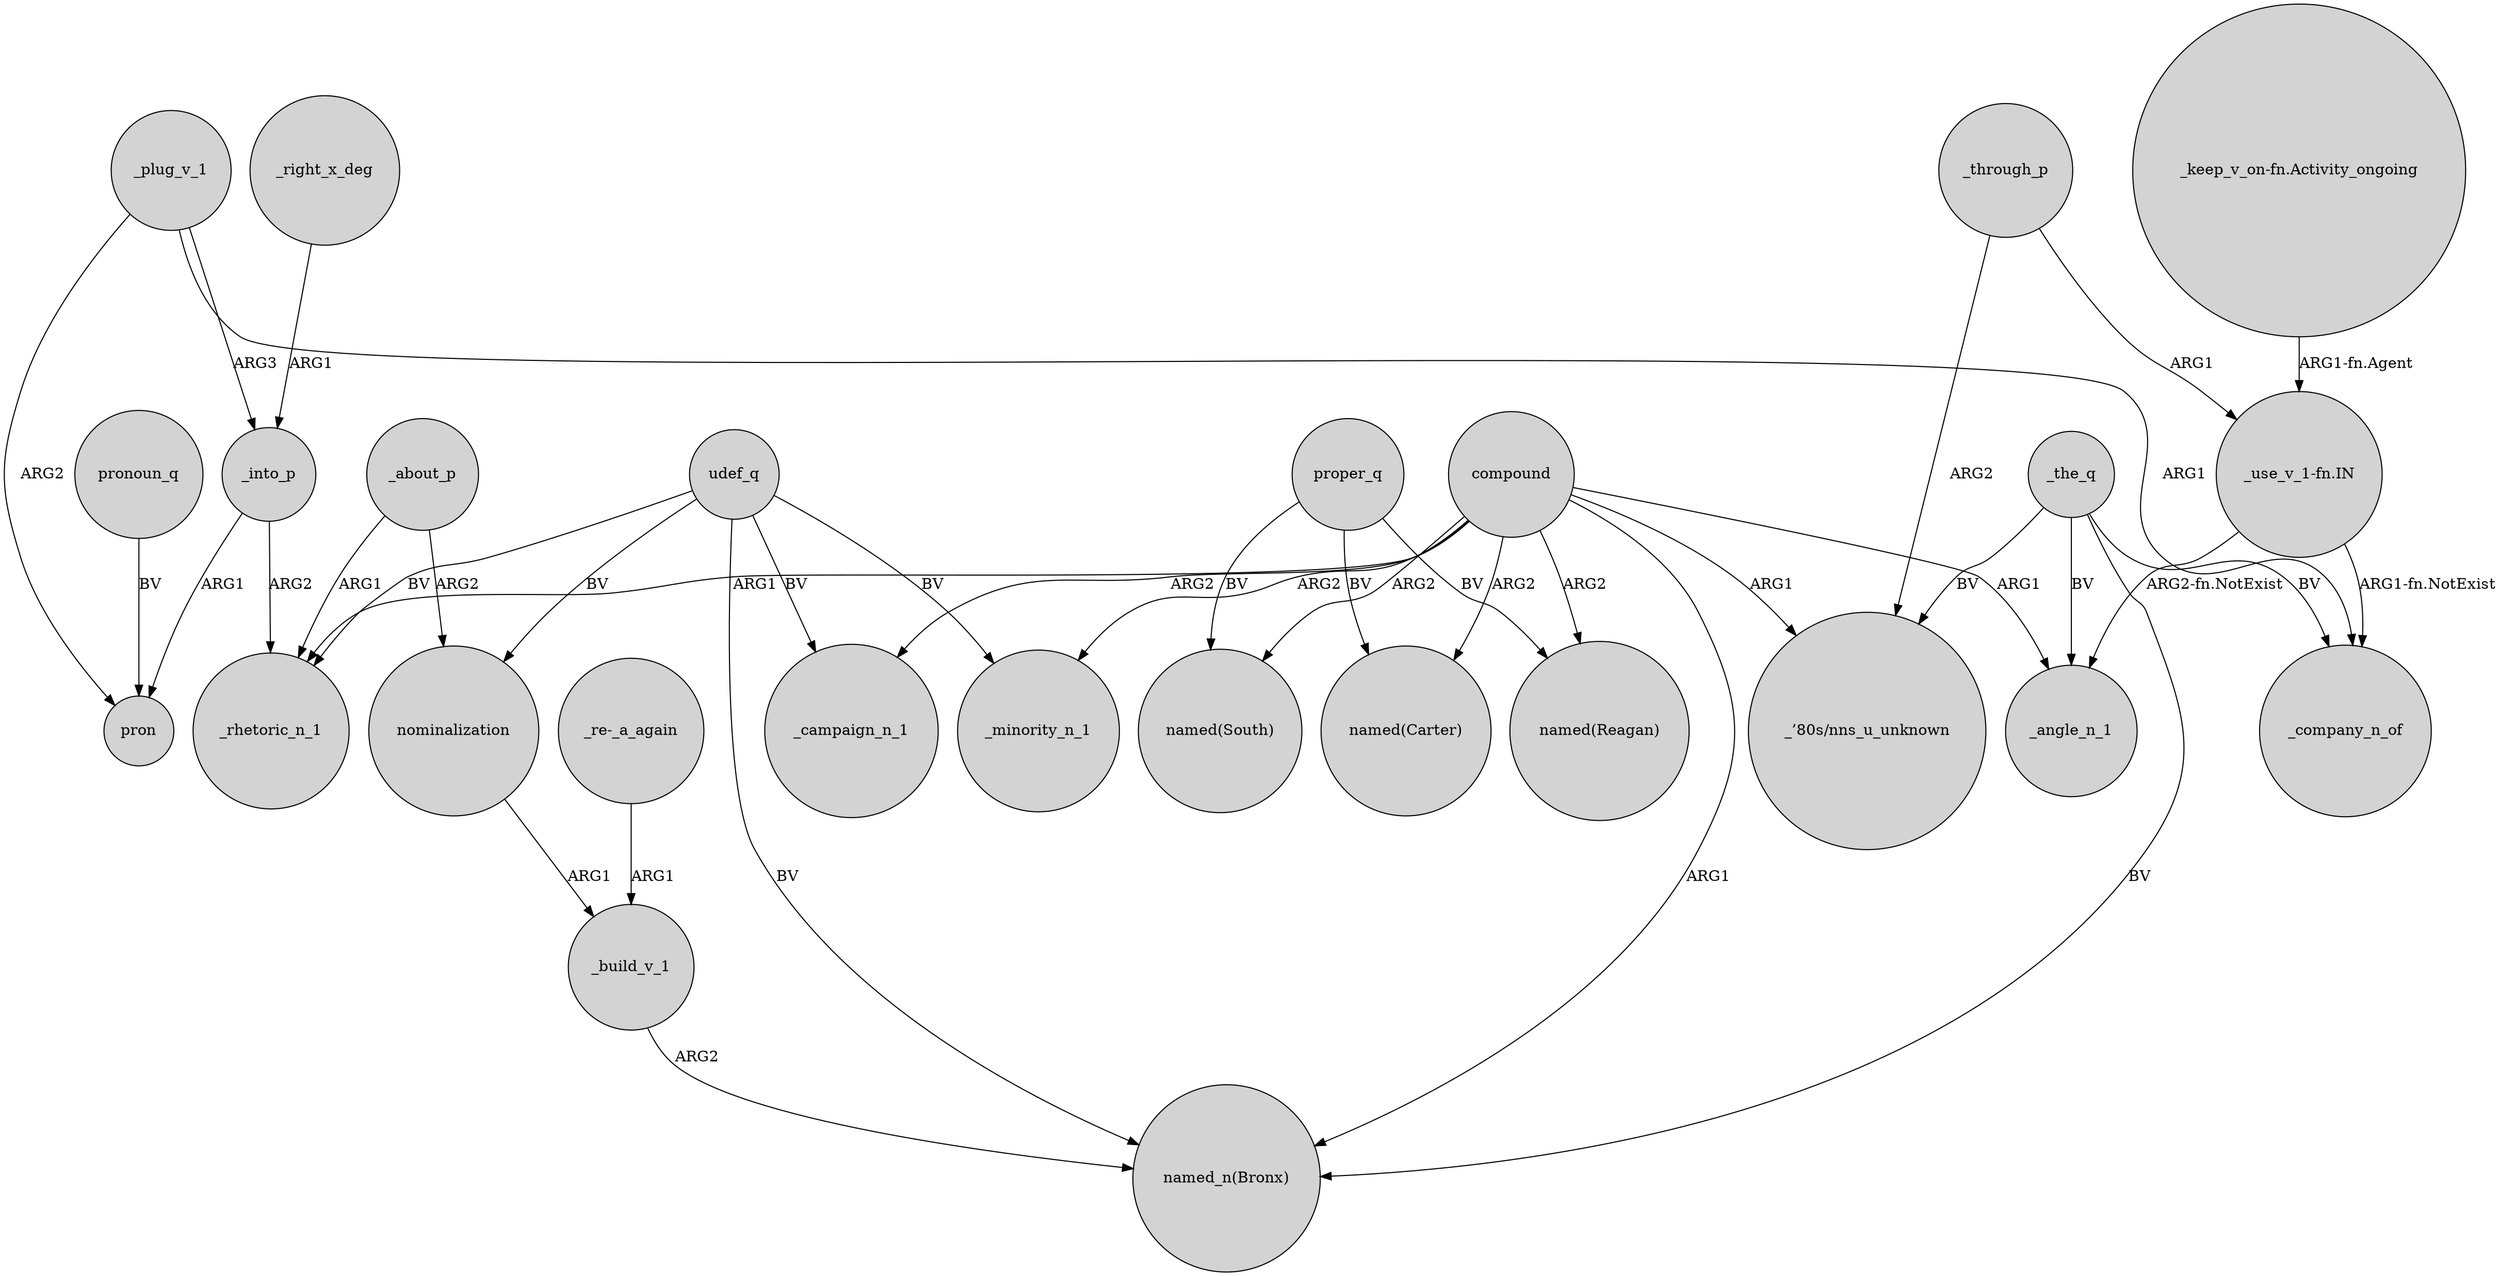 digraph {
	node [shape=circle style=filled]
	_plug_v_1 -> pron [label=ARG2]
	compound -> "named_n(Bronx)" [label=ARG1]
	compound -> "named(South)" [label=ARG2]
	_plug_v_1 -> _into_p [label=ARG3]
	compound -> "_’80s/nns_u_unknown" [label=ARG1]
	_plug_v_1 -> _company_n_of [label=ARG1]
	udef_q -> _minority_n_1 [label=BV]
	_about_p -> nominalization [label=ARG2]
	compound -> _rhetoric_n_1 [label=ARG1]
	udef_q -> _campaign_n_1 [label=BV]
	_through_p -> "_’80s/nns_u_unknown" [label=ARG2]
	"_keep_v_on-fn.Activity_ongoing" -> "_use_v_1-fn.IN" [label="ARG1-fn.Agent"]
	udef_q -> "named_n(Bronx)" [label=BV]
	_the_q -> "_’80s/nns_u_unknown" [label=BV]
	udef_q -> _rhetoric_n_1 [label=BV]
	proper_q -> "named(Carter)" [label=BV]
	_the_q -> _company_n_of [label=BV]
	_the_q -> _angle_n_1 [label=BV]
	pronoun_q -> pron [label=BV]
	"_use_v_1-fn.IN" -> _company_n_of [label="ARG1-fn.NotExist"]
	_build_v_1 -> "named_n(Bronx)" [label=ARG2]
	compound -> _minority_n_1 [label=ARG2]
	"_re-_a_again" -> _build_v_1 [label=ARG1]
	_into_p -> _rhetoric_n_1 [label=ARG2]
	udef_q -> nominalization [label=BV]
	compound -> "named(Carter)" [label=ARG2]
	"_use_v_1-fn.IN" -> _angle_n_1 [label="ARG2-fn.NotExist"]
	proper_q -> "named(Reagan)" [label=BV]
	compound -> _angle_n_1 [label=ARG1]
	compound -> "named(Reagan)" [label=ARG2]
	_the_q -> "named_n(Bronx)" [label=BV]
	_right_x_deg -> _into_p [label=ARG1]
	_through_p -> "_use_v_1-fn.IN" [label=ARG1]
	nominalization -> _build_v_1 [label=ARG1]
	proper_q -> "named(South)" [label=BV]
	_into_p -> pron [label=ARG1]
	_about_p -> _rhetoric_n_1 [label=ARG1]
	compound -> _campaign_n_1 [label=ARG2]
}
